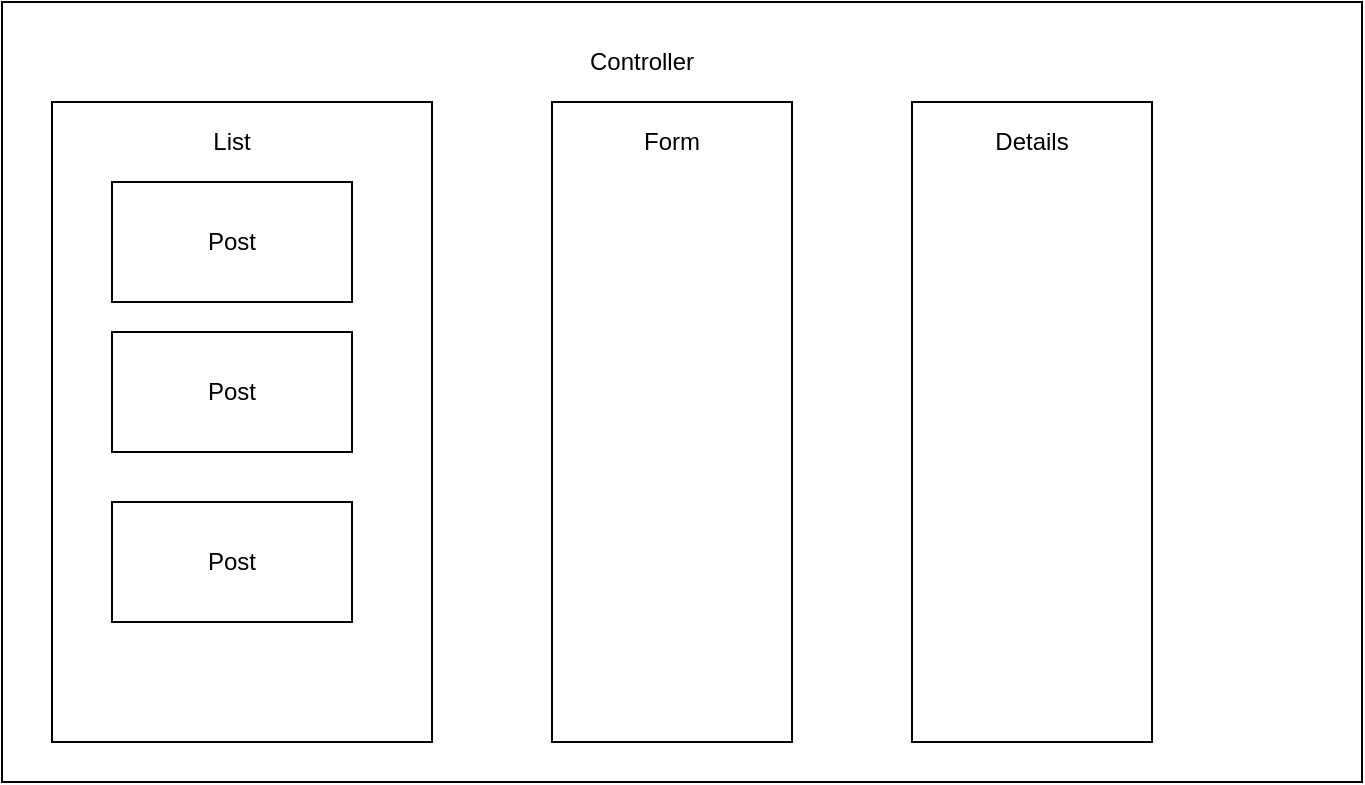 <mxfile version="14.6.3" type="github">
  <diagram id="WiJPaKqmjhtNkrDRemBq" name="Page-1">
    <mxGraphModel dx="1102" dy="582" grid="1" gridSize="10" guides="1" tooltips="1" connect="1" arrows="1" fold="1" page="1" pageScale="1" pageWidth="850" pageHeight="1100" math="0" shadow="0">
      <root>
        <mxCell id="0" />
        <mxCell id="1" parent="0" />
        <mxCell id="MGxVgdthX754Q1drsLV3-1" value="" style="rounded=0;whiteSpace=wrap;html=1;" vertex="1" parent="1">
          <mxGeometry x="85" y="70" width="680" height="390" as="geometry" />
        </mxCell>
        <mxCell id="MGxVgdthX754Q1drsLV3-2" value="Controller" style="text;html=1;strokeColor=none;fillColor=none;align=center;verticalAlign=middle;whiteSpace=wrap;rounded=0;" vertex="1" parent="1">
          <mxGeometry x="385" y="90" width="40" height="20" as="geometry" />
        </mxCell>
        <mxCell id="MGxVgdthX754Q1drsLV3-3" value="" style="rounded=0;whiteSpace=wrap;html=1;" vertex="1" parent="1">
          <mxGeometry x="110" y="120" width="190" height="320" as="geometry" />
        </mxCell>
        <mxCell id="MGxVgdthX754Q1drsLV3-4" value="List" style="text;html=1;strokeColor=none;fillColor=none;align=center;verticalAlign=middle;whiteSpace=wrap;rounded=0;" vertex="1" parent="1">
          <mxGeometry x="180" y="130" width="40" height="20" as="geometry" />
        </mxCell>
        <mxCell id="MGxVgdthX754Q1drsLV3-5" value="Post" style="rounded=0;whiteSpace=wrap;html=1;" vertex="1" parent="1">
          <mxGeometry x="140" y="160" width="120" height="60" as="geometry" />
        </mxCell>
        <mxCell id="MGxVgdthX754Q1drsLV3-6" value="Post" style="rounded=0;whiteSpace=wrap;html=1;" vertex="1" parent="1">
          <mxGeometry x="140" y="235" width="120" height="60" as="geometry" />
        </mxCell>
        <mxCell id="MGxVgdthX754Q1drsLV3-7" value="Post" style="rounded=0;whiteSpace=wrap;html=1;" vertex="1" parent="1">
          <mxGeometry x="140" y="320" width="120" height="60" as="geometry" />
        </mxCell>
        <mxCell id="MGxVgdthX754Q1drsLV3-8" value="" style="rounded=0;whiteSpace=wrap;html=1;" vertex="1" parent="1">
          <mxGeometry x="360" y="120" width="120" height="320" as="geometry" />
        </mxCell>
        <mxCell id="MGxVgdthX754Q1drsLV3-9" value="Form" style="text;html=1;strokeColor=none;fillColor=none;align=center;verticalAlign=middle;whiteSpace=wrap;rounded=0;" vertex="1" parent="1">
          <mxGeometry x="400" y="130" width="40" height="20" as="geometry" />
        </mxCell>
        <mxCell id="MGxVgdthX754Q1drsLV3-10" value="" style="rounded=0;whiteSpace=wrap;html=1;" vertex="1" parent="1">
          <mxGeometry x="540" y="120" width="120" height="320" as="geometry" />
        </mxCell>
        <mxCell id="MGxVgdthX754Q1drsLV3-11" value="Details" style="text;html=1;strokeColor=none;fillColor=none;align=center;verticalAlign=middle;whiteSpace=wrap;rounded=0;" vertex="1" parent="1">
          <mxGeometry x="580" y="130" width="40" height="20" as="geometry" />
        </mxCell>
      </root>
    </mxGraphModel>
  </diagram>
</mxfile>
